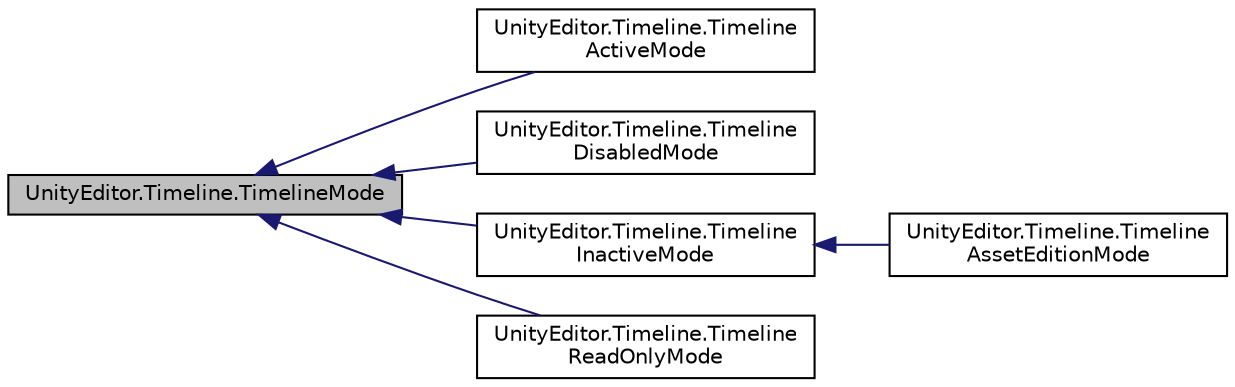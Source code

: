 digraph "UnityEditor.Timeline.TimelineMode"
{
 // LATEX_PDF_SIZE
  edge [fontname="Helvetica",fontsize="10",labelfontname="Helvetica",labelfontsize="10"];
  node [fontname="Helvetica",fontsize="10",shape=record];
  rankdir="LR";
  Node1 [label="UnityEditor.Timeline.TimelineMode",height=0.2,width=0.4,color="black", fillcolor="grey75", style="filled", fontcolor="black",tooltip=" "];
  Node1 -> Node2 [dir="back",color="midnightblue",fontsize="10",style="solid",fontname="Helvetica"];
  Node2 [label="UnityEditor.Timeline.Timeline\lActiveMode",height=0.2,width=0.4,color="black", fillcolor="white", style="filled",URL="$class_unity_editor_1_1_timeline_1_1_timeline_active_mode.html",tooltip=" "];
  Node1 -> Node3 [dir="back",color="midnightblue",fontsize="10",style="solid",fontname="Helvetica"];
  Node3 [label="UnityEditor.Timeline.Timeline\lDisabledMode",height=0.2,width=0.4,color="black", fillcolor="white", style="filled",URL="$class_unity_editor_1_1_timeline_1_1_timeline_disabled_mode.html",tooltip=" "];
  Node1 -> Node4 [dir="back",color="midnightblue",fontsize="10",style="solid",fontname="Helvetica"];
  Node4 [label="UnityEditor.Timeline.Timeline\lInactiveMode",height=0.2,width=0.4,color="black", fillcolor="white", style="filled",URL="$class_unity_editor_1_1_timeline_1_1_timeline_inactive_mode.html",tooltip=" "];
  Node4 -> Node5 [dir="back",color="midnightblue",fontsize="10",style="solid",fontname="Helvetica"];
  Node5 [label="UnityEditor.Timeline.Timeline\lAssetEditionMode",height=0.2,width=0.4,color="black", fillcolor="white", style="filled",URL="$class_unity_editor_1_1_timeline_1_1_timeline_asset_edition_mode.html",tooltip=" "];
  Node1 -> Node6 [dir="back",color="midnightblue",fontsize="10",style="solid",fontname="Helvetica"];
  Node6 [label="UnityEditor.Timeline.Timeline\lReadOnlyMode",height=0.2,width=0.4,color="black", fillcolor="white", style="filled",URL="$class_unity_editor_1_1_timeline_1_1_timeline_read_only_mode.html",tooltip=" "];
}
